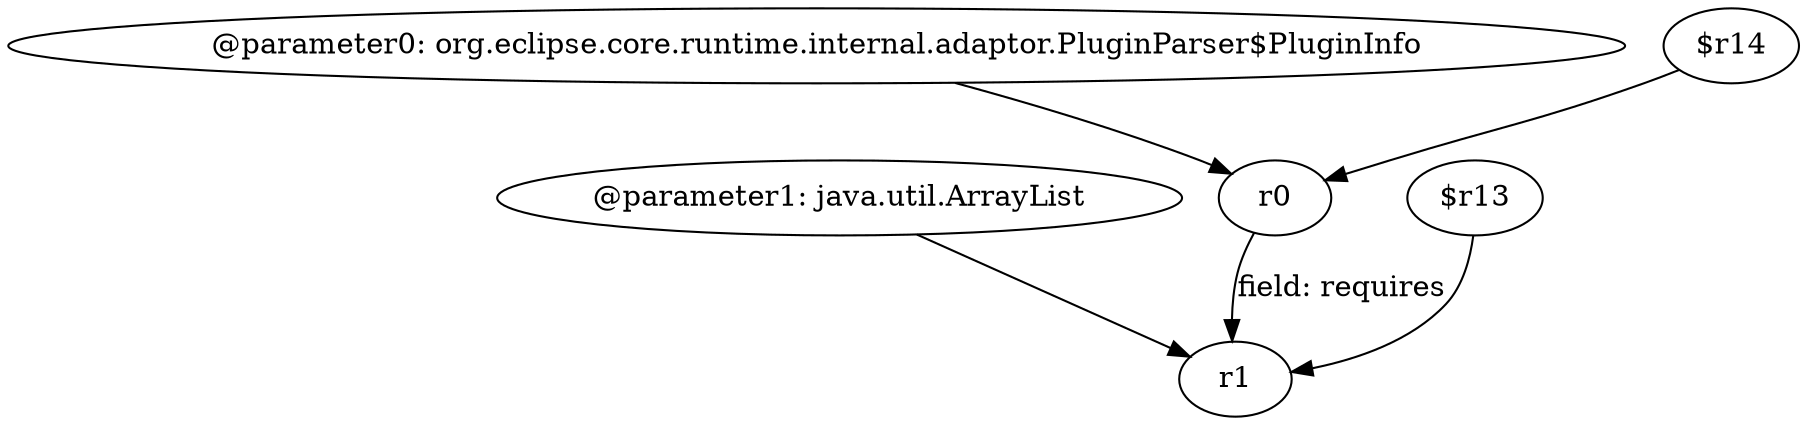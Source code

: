 digraph g {
0[label="@parameter1: java.util.ArrayList"]
1[label="r1"]
0->1[label=""]
2[label="@parameter0: org.eclipse.core.runtime.internal.adaptor.PluginParser$PluginInfo"]
3[label="r0"]
2->3[label=""]
3->1[label="field: requires"]
4[label="$r14"]
4->3[label=""]
5[label="$r13"]
5->1[label=""]
}